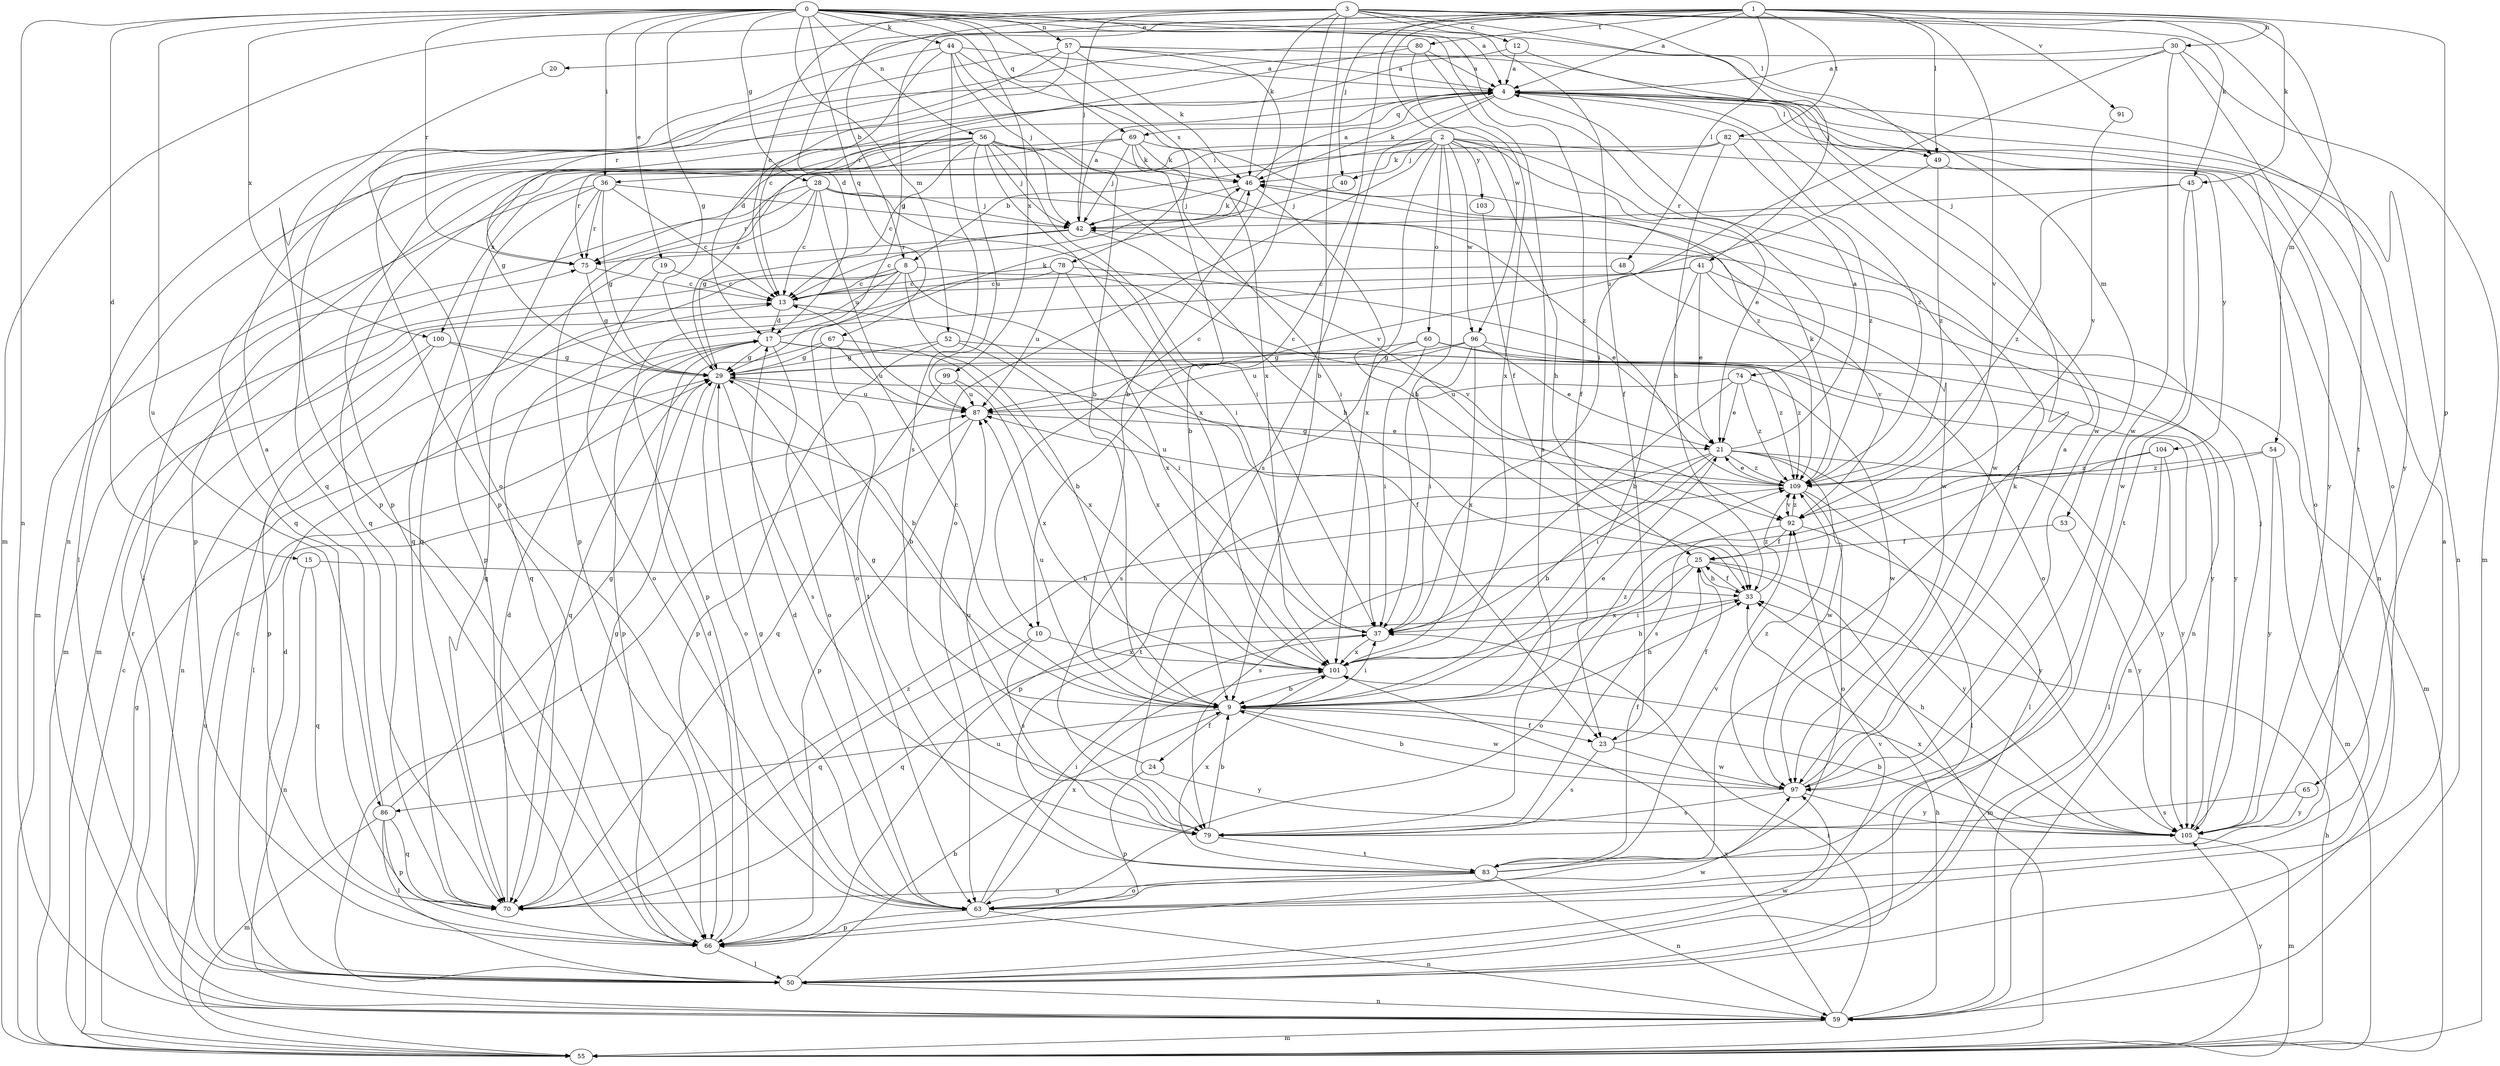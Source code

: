 strict digraph  {
0;
1;
2;
3;
4;
8;
9;
10;
12;
13;
15;
17;
19;
20;
21;
23;
24;
25;
28;
29;
30;
33;
36;
37;
40;
41;
42;
44;
45;
46;
48;
49;
50;
52;
53;
54;
55;
56;
57;
59;
60;
63;
65;
66;
67;
69;
70;
74;
75;
78;
79;
80;
82;
83;
86;
87;
91;
92;
96;
97;
99;
100;
101;
103;
104;
105;
109;
0 -> 4  [label=a];
0 -> 15  [label=d];
0 -> 19  [label=e];
0 -> 23  [label=f];
0 -> 28  [label=g];
0 -> 29  [label=g];
0 -> 36  [label=i];
0 -> 44  [label=k];
0 -> 52  [label=m];
0 -> 53  [label=m];
0 -> 56  [label=n];
0 -> 57  [label=n];
0 -> 59  [label=n];
0 -> 67  [label=q];
0 -> 69  [label=q];
0 -> 74  [label=r];
0 -> 75  [label=r];
0 -> 78  [label=s];
0 -> 86  [label=u];
0 -> 99  [label=x];
0 -> 100  [label=x];
1 -> 4  [label=a];
1 -> 10  [label=c];
1 -> 17  [label=d];
1 -> 20  [label=e];
1 -> 29  [label=g];
1 -> 30  [label=h];
1 -> 40  [label=j];
1 -> 45  [label=k];
1 -> 48  [label=l];
1 -> 49  [label=l];
1 -> 65  [label=p];
1 -> 80  [label=t];
1 -> 82  [label=t];
1 -> 91  [label=v];
1 -> 92  [label=v];
1 -> 96  [label=w];
2 -> 8  [label=b];
2 -> 21  [label=e];
2 -> 33  [label=h];
2 -> 36  [label=i];
2 -> 37  [label=i];
2 -> 40  [label=j];
2 -> 60  [label=o];
2 -> 63  [label=o];
2 -> 96  [label=w];
2 -> 97  [label=w];
2 -> 100  [label=x];
2 -> 101  [label=x];
2 -> 103  [label=y];
2 -> 104  [label=y];
3 -> 8  [label=b];
3 -> 9  [label=b];
3 -> 10  [label=c];
3 -> 12  [label=c];
3 -> 13  [label=c];
3 -> 23  [label=f];
3 -> 41  [label=j];
3 -> 42  [label=j];
3 -> 45  [label=k];
3 -> 46  [label=k];
3 -> 49  [label=l];
3 -> 54  [label=m];
3 -> 55  [label=m];
3 -> 83  [label=t];
4 -> 46  [label=k];
4 -> 49  [label=l];
4 -> 59  [label=n];
4 -> 63  [label=o];
4 -> 69  [label=q];
4 -> 79  [label=s];
4 -> 105  [label=y];
4 -> 109  [label=z];
8 -> 9  [label=b];
8 -> 13  [label=c];
8 -> 23  [label=f];
8 -> 55  [label=m];
8 -> 63  [label=o];
8 -> 66  [label=p];
8 -> 70  [label=q];
8 -> 92  [label=v];
9 -> 13  [label=c];
9 -> 21  [label=e];
9 -> 23  [label=f];
9 -> 24  [label=f];
9 -> 33  [label=h];
9 -> 37  [label=i];
9 -> 86  [label=u];
9 -> 87  [label=u];
9 -> 97  [label=w];
9 -> 109  [label=z];
10 -> 70  [label=q];
10 -> 79  [label=s];
10 -> 101  [label=x];
12 -> 4  [label=a];
12 -> 66  [label=p];
12 -> 83  [label=t];
13 -> 17  [label=d];
13 -> 37  [label=i];
15 -> 33  [label=h];
15 -> 59  [label=n];
15 -> 70  [label=q];
17 -> 29  [label=g];
17 -> 46  [label=k];
17 -> 63  [label=o];
17 -> 66  [label=p];
17 -> 105  [label=y];
17 -> 109  [label=z];
19 -> 13  [label=c];
19 -> 63  [label=o];
20 -> 66  [label=p];
21 -> 4  [label=a];
21 -> 9  [label=b];
21 -> 37  [label=i];
21 -> 50  [label=l];
21 -> 83  [label=t];
21 -> 97  [label=w];
21 -> 105  [label=y];
21 -> 109  [label=z];
23 -> 25  [label=f];
23 -> 79  [label=s];
23 -> 97  [label=w];
24 -> 29  [label=g];
24 -> 66  [label=p];
24 -> 105  [label=y];
25 -> 33  [label=h];
25 -> 55  [label=m];
25 -> 63  [label=o];
25 -> 101  [label=x];
25 -> 105  [label=y];
28 -> 13  [label=c];
28 -> 37  [label=i];
28 -> 42  [label=j];
28 -> 50  [label=l];
28 -> 70  [label=q];
28 -> 75  [label=r];
28 -> 87  [label=u];
28 -> 97  [label=w];
29 -> 4  [label=a];
29 -> 9  [label=b];
29 -> 50  [label=l];
29 -> 63  [label=o];
29 -> 79  [label=s];
29 -> 87  [label=u];
30 -> 4  [label=a];
30 -> 37  [label=i];
30 -> 55  [label=m];
30 -> 63  [label=o];
30 -> 70  [label=q];
30 -> 97  [label=w];
33 -> 25  [label=f];
33 -> 37  [label=i];
33 -> 109  [label=z];
36 -> 13  [label=c];
36 -> 29  [label=g];
36 -> 42  [label=j];
36 -> 55  [label=m];
36 -> 66  [label=p];
36 -> 70  [label=q];
36 -> 75  [label=r];
37 -> 70  [label=q];
37 -> 101  [label=x];
40 -> 42  [label=j];
41 -> 9  [label=b];
41 -> 13  [label=c];
41 -> 21  [label=e];
41 -> 59  [label=n];
41 -> 70  [label=q];
41 -> 92  [label=v];
42 -> 4  [label=a];
42 -> 13  [label=c];
42 -> 33  [label=h];
42 -> 46  [label=k];
42 -> 75  [label=r];
44 -> 4  [label=a];
44 -> 9  [label=b];
44 -> 13  [label=c];
44 -> 42  [label=j];
44 -> 59  [label=n];
44 -> 79  [label=s];
44 -> 101  [label=x];
45 -> 42  [label=j];
45 -> 83  [label=t];
45 -> 97  [label=w];
45 -> 109  [label=z];
46 -> 4  [label=a];
46 -> 29  [label=g];
46 -> 33  [label=h];
46 -> 42  [label=j];
48 -> 13  [label=c];
48 -> 63  [label=o];
49 -> 59  [label=n];
49 -> 87  [label=u];
49 -> 109  [label=z];
50 -> 4  [label=a];
50 -> 9  [label=b];
50 -> 13  [label=c];
50 -> 17  [label=d];
50 -> 59  [label=n];
50 -> 92  [label=v];
50 -> 97  [label=w];
52 -> 29  [label=g];
52 -> 66  [label=p];
52 -> 101  [label=x];
52 -> 105  [label=y];
53 -> 25  [label=f];
53 -> 105  [label=y];
54 -> 55  [label=m];
54 -> 66  [label=p];
54 -> 105  [label=y];
54 -> 109  [label=z];
55 -> 13  [label=c];
55 -> 29  [label=g];
55 -> 33  [label=h];
55 -> 87  [label=u];
55 -> 105  [label=y];
56 -> 13  [label=c];
56 -> 29  [label=g];
56 -> 37  [label=i];
56 -> 42  [label=j];
56 -> 46  [label=k];
56 -> 50  [label=l];
56 -> 70  [label=q];
56 -> 75  [label=r];
56 -> 87  [label=u];
56 -> 92  [label=v];
56 -> 101  [label=x];
56 -> 109  [label=z];
57 -> 4  [label=a];
57 -> 9  [label=b];
57 -> 17  [label=d];
57 -> 46  [label=k];
57 -> 63  [label=o];
57 -> 75  [label=r];
57 -> 97  [label=w];
59 -> 33  [label=h];
59 -> 37  [label=i];
59 -> 55  [label=m];
59 -> 75  [label=r];
59 -> 101  [label=x];
60 -> 29  [label=g];
60 -> 37  [label=i];
60 -> 55  [label=m];
60 -> 59  [label=n];
60 -> 79  [label=s];
63 -> 17  [label=d];
63 -> 29  [label=g];
63 -> 37  [label=i];
63 -> 59  [label=n];
63 -> 66  [label=p];
63 -> 101  [label=x];
65 -> 79  [label=s];
65 -> 105  [label=y];
66 -> 17  [label=d];
66 -> 50  [label=l];
66 -> 97  [label=w];
67 -> 29  [label=g];
67 -> 70  [label=q];
67 -> 83  [label=t];
67 -> 87  [label=u];
67 -> 101  [label=x];
69 -> 9  [label=b];
69 -> 37  [label=i];
69 -> 42  [label=j];
69 -> 46  [label=k];
69 -> 66  [label=p];
69 -> 70  [label=q];
69 -> 109  [label=z];
70 -> 17  [label=d];
70 -> 29  [label=g];
70 -> 109  [label=z];
74 -> 21  [label=e];
74 -> 37  [label=i];
74 -> 87  [label=u];
74 -> 97  [label=w];
74 -> 109  [label=z];
75 -> 13  [label=c];
75 -> 29  [label=g];
78 -> 13  [label=c];
78 -> 21  [label=e];
78 -> 55  [label=m];
78 -> 87  [label=u];
78 -> 101  [label=x];
79 -> 9  [label=b];
79 -> 83  [label=t];
79 -> 87  [label=u];
80 -> 4  [label=a];
80 -> 66  [label=p];
80 -> 75  [label=r];
80 -> 79  [label=s];
80 -> 101  [label=x];
82 -> 33  [label=h];
82 -> 46  [label=k];
82 -> 66  [label=p];
82 -> 105  [label=y];
82 -> 109  [label=z];
83 -> 25  [label=f];
83 -> 59  [label=n];
83 -> 63  [label=o];
83 -> 70  [label=q];
83 -> 92  [label=v];
83 -> 101  [label=x];
86 -> 4  [label=a];
86 -> 29  [label=g];
86 -> 50  [label=l];
86 -> 55  [label=m];
86 -> 66  [label=p];
86 -> 70  [label=q];
87 -> 21  [label=e];
87 -> 50  [label=l];
87 -> 66  [label=p];
91 -> 92  [label=v];
92 -> 25  [label=f];
92 -> 79  [label=s];
92 -> 105  [label=y];
92 -> 109  [label=z];
96 -> 21  [label=e];
96 -> 29  [label=g];
96 -> 37  [label=i];
96 -> 87  [label=u];
96 -> 101  [label=x];
96 -> 109  [label=z];
97 -> 4  [label=a];
97 -> 9  [label=b];
97 -> 46  [label=k];
97 -> 79  [label=s];
97 -> 105  [label=y];
97 -> 109  [label=z];
99 -> 70  [label=q];
99 -> 87  [label=u];
99 -> 101  [label=x];
100 -> 9  [label=b];
100 -> 29  [label=g];
100 -> 59  [label=n];
100 -> 66  [label=p];
101 -> 9  [label=b];
101 -> 33  [label=h];
103 -> 25  [label=f];
104 -> 50  [label=l];
104 -> 79  [label=s];
104 -> 105  [label=y];
104 -> 109  [label=z];
105 -> 9  [label=b];
105 -> 33  [label=h];
105 -> 42  [label=j];
105 -> 55  [label=m];
105 -> 101  [label=x];
109 -> 21  [label=e];
109 -> 29  [label=g];
109 -> 46  [label=k];
109 -> 50  [label=l];
109 -> 63  [label=o];
109 -> 87  [label=u];
109 -> 92  [label=v];
}
